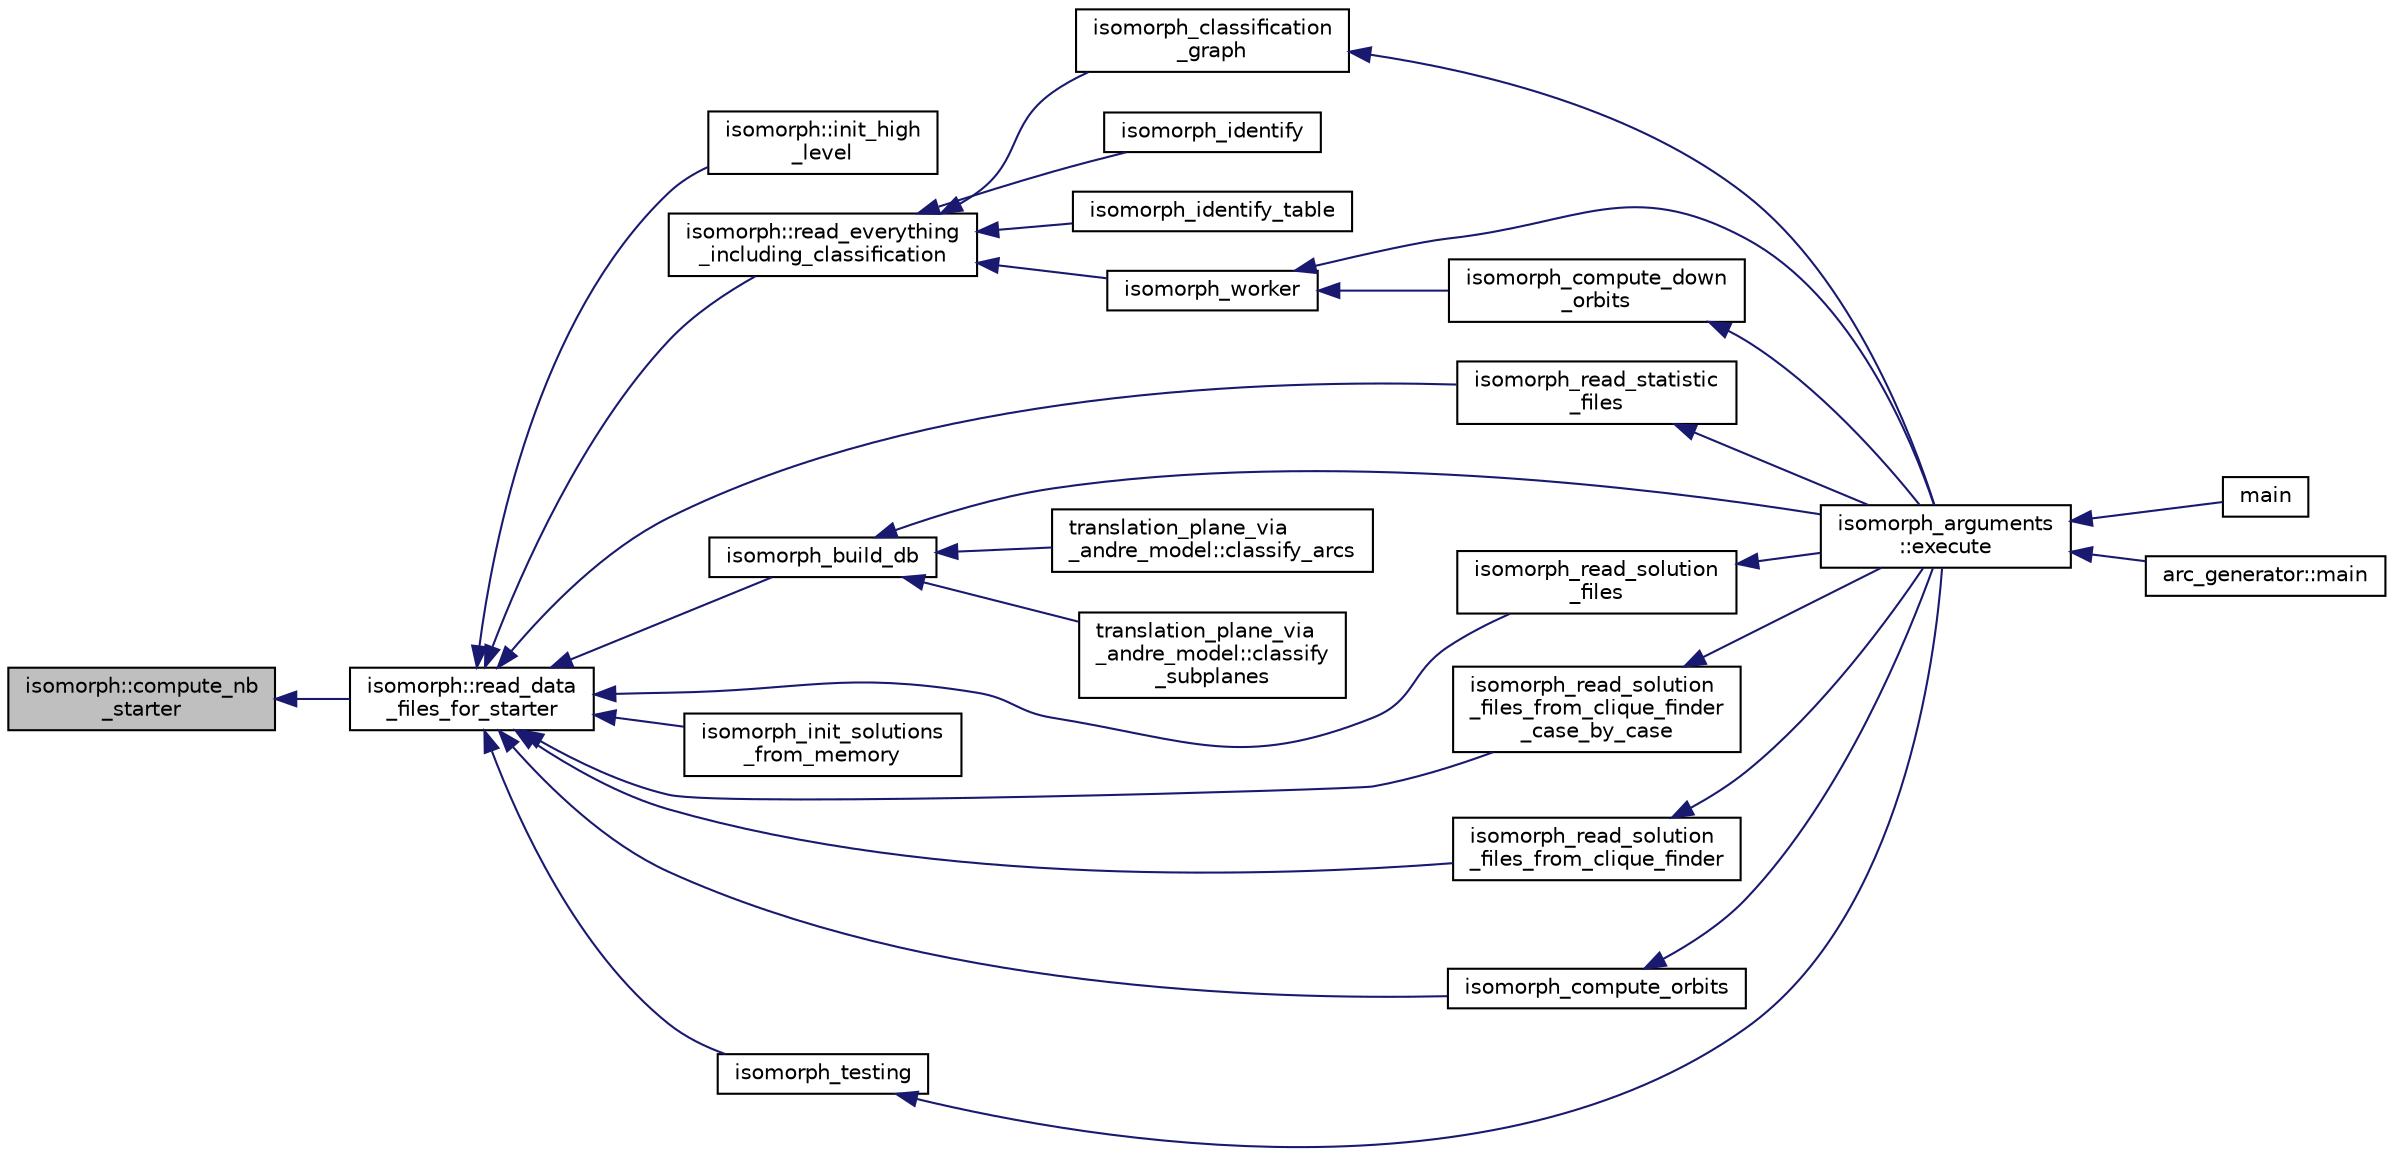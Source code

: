 digraph "isomorph::compute_nb_starter"
{
  edge [fontname="Helvetica",fontsize="10",labelfontname="Helvetica",labelfontsize="10"];
  node [fontname="Helvetica",fontsize="10",shape=record];
  rankdir="LR";
  Node1282 [label="isomorph::compute_nb\l_starter",height=0.2,width=0.4,color="black", fillcolor="grey75", style="filled", fontcolor="black"];
  Node1282 -> Node1283 [dir="back",color="midnightblue",fontsize="10",style="solid",fontname="Helvetica"];
  Node1283 [label="isomorph::read_data\l_files_for_starter",height=0.2,width=0.4,color="black", fillcolor="white", style="filled",URL="$d3/d5f/classisomorph.html#a388ff858a7a437e12b5a96121294f48f"];
  Node1283 -> Node1284 [dir="back",color="midnightblue",fontsize="10",style="solid",fontname="Helvetica"];
  Node1284 [label="isomorph::init_high\l_level",height=0.2,width=0.4,color="black", fillcolor="white", style="filled",URL="$d3/d5f/classisomorph.html#a5cee5468cc8cc68eac1f6131faedfab2"];
  Node1283 -> Node1285 [dir="back",color="midnightblue",fontsize="10",style="solid",fontname="Helvetica"];
  Node1285 [label="isomorph::read_everything\l_including_classification",height=0.2,width=0.4,color="black", fillcolor="white", style="filled",URL="$d3/d5f/classisomorph.html#aa6a56e4522d3133a6ea65c9ac6de3924"];
  Node1285 -> Node1286 [dir="back",color="midnightblue",fontsize="10",style="solid",fontname="Helvetica"];
  Node1286 [label="isomorph_classification\l_graph",height=0.2,width=0.4,color="black", fillcolor="white", style="filled",URL="$d4/d7e/isomorph__global_8_c.html#a027e803e6cab7af4c400a71663bf4715"];
  Node1286 -> Node1287 [dir="back",color="midnightblue",fontsize="10",style="solid",fontname="Helvetica"];
  Node1287 [label="isomorph_arguments\l::execute",height=0.2,width=0.4,color="black", fillcolor="white", style="filled",URL="$d5/de4/classisomorph__arguments.html#aa85e472d14906abdd5672dc66027583e"];
  Node1287 -> Node1288 [dir="back",color="midnightblue",fontsize="10",style="solid",fontname="Helvetica"];
  Node1288 [label="main",height=0.2,width=0.4,color="black", fillcolor="white", style="filled",URL="$d1/d5e/blt__main_8_c.html#a217dbf8b442f20279ea00b898af96f52"];
  Node1287 -> Node1289 [dir="back",color="midnightblue",fontsize="10",style="solid",fontname="Helvetica"];
  Node1289 [label="arc_generator::main",height=0.2,width=0.4,color="black", fillcolor="white", style="filled",URL="$d4/d21/classarc__generator.html#ad80140b51b165dad1fe6ab232be7829a"];
  Node1285 -> Node1290 [dir="back",color="midnightblue",fontsize="10",style="solid",fontname="Helvetica"];
  Node1290 [label="isomorph_identify",height=0.2,width=0.4,color="black", fillcolor="white", style="filled",URL="$d4/d7e/isomorph__global_8_c.html#aa0fe57c73d5668eee10a6022ada7f6a3"];
  Node1285 -> Node1291 [dir="back",color="midnightblue",fontsize="10",style="solid",fontname="Helvetica"];
  Node1291 [label="isomorph_identify_table",height=0.2,width=0.4,color="black", fillcolor="white", style="filled",URL="$d4/d7e/isomorph__global_8_c.html#a9fd19ea945561cf2a6bb5c72dd4b1cb2"];
  Node1285 -> Node1292 [dir="back",color="midnightblue",fontsize="10",style="solid",fontname="Helvetica"];
  Node1292 [label="isomorph_worker",height=0.2,width=0.4,color="black", fillcolor="white", style="filled",URL="$d4/d7e/isomorph__global_8_c.html#ace3bb6ec719b02a35534309d4d3fe99a"];
  Node1292 -> Node1287 [dir="back",color="midnightblue",fontsize="10",style="solid",fontname="Helvetica"];
  Node1292 -> Node1293 [dir="back",color="midnightblue",fontsize="10",style="solid",fontname="Helvetica"];
  Node1293 [label="isomorph_compute_down\l_orbits",height=0.2,width=0.4,color="black", fillcolor="white", style="filled",URL="$d4/d7e/isomorph__global_8_c.html#a3613cea19158edd30958c4edecd97d53"];
  Node1293 -> Node1287 [dir="back",color="midnightblue",fontsize="10",style="solid",fontname="Helvetica"];
  Node1283 -> Node1294 [dir="back",color="midnightblue",fontsize="10",style="solid",fontname="Helvetica"];
  Node1294 [label="isomorph_read_statistic\l_files",height=0.2,width=0.4,color="black", fillcolor="white", style="filled",URL="$d4/d7e/isomorph__global_8_c.html#a78a6ee9d7dee4708fc721374bdebfa83"];
  Node1294 -> Node1287 [dir="back",color="midnightblue",fontsize="10",style="solid",fontname="Helvetica"];
  Node1283 -> Node1295 [dir="back",color="midnightblue",fontsize="10",style="solid",fontname="Helvetica"];
  Node1295 [label="isomorph_build_db",height=0.2,width=0.4,color="black", fillcolor="white", style="filled",URL="$d4/d7e/isomorph__global_8_c.html#a12eb18567e79a7978cb4f9e80d2055ac"];
  Node1295 -> Node1296 [dir="back",color="midnightblue",fontsize="10",style="solid",fontname="Helvetica"];
  Node1296 [label="translation_plane_via\l_andre_model::classify_arcs",height=0.2,width=0.4,color="black", fillcolor="white", style="filled",URL="$d1/dcc/classtranslation__plane__via__andre__model.html#ac8f002e812a8b152d41e806688601c5e"];
  Node1295 -> Node1297 [dir="back",color="midnightblue",fontsize="10",style="solid",fontname="Helvetica"];
  Node1297 [label="translation_plane_via\l_andre_model::classify\l_subplanes",height=0.2,width=0.4,color="black", fillcolor="white", style="filled",URL="$d1/dcc/classtranslation__plane__via__andre__model.html#a794fefa95f0a7f7b887133375988ee55"];
  Node1295 -> Node1287 [dir="back",color="midnightblue",fontsize="10",style="solid",fontname="Helvetica"];
  Node1283 -> Node1298 [dir="back",color="midnightblue",fontsize="10",style="solid",fontname="Helvetica"];
  Node1298 [label="isomorph_read_solution\l_files",height=0.2,width=0.4,color="black", fillcolor="white", style="filled",URL="$d4/d7e/isomorph__global_8_c.html#a697da824ab34db5c830530fb3c97df24"];
  Node1298 -> Node1287 [dir="back",color="midnightblue",fontsize="10",style="solid",fontname="Helvetica"];
  Node1283 -> Node1299 [dir="back",color="midnightblue",fontsize="10",style="solid",fontname="Helvetica"];
  Node1299 [label="isomorph_init_solutions\l_from_memory",height=0.2,width=0.4,color="black", fillcolor="white", style="filled",URL="$d4/d7e/isomorph__global_8_c.html#a490bbe6199dc1e29d186b26834266e03"];
  Node1283 -> Node1300 [dir="back",color="midnightblue",fontsize="10",style="solid",fontname="Helvetica"];
  Node1300 [label="isomorph_read_solution\l_files_from_clique_finder\l_case_by_case",height=0.2,width=0.4,color="black", fillcolor="white", style="filled",URL="$d4/d7e/isomorph__global_8_c.html#a2a55ab4b2df6ae83f916cf01eccdf67c"];
  Node1300 -> Node1287 [dir="back",color="midnightblue",fontsize="10",style="solid",fontname="Helvetica"];
  Node1283 -> Node1301 [dir="back",color="midnightblue",fontsize="10",style="solid",fontname="Helvetica"];
  Node1301 [label="isomorph_read_solution\l_files_from_clique_finder",height=0.2,width=0.4,color="black", fillcolor="white", style="filled",URL="$d4/d7e/isomorph__global_8_c.html#ad8be067333430bfdd26c0a34549f4556"];
  Node1301 -> Node1287 [dir="back",color="midnightblue",fontsize="10",style="solid",fontname="Helvetica"];
  Node1283 -> Node1302 [dir="back",color="midnightblue",fontsize="10",style="solid",fontname="Helvetica"];
  Node1302 [label="isomorph_compute_orbits",height=0.2,width=0.4,color="black", fillcolor="white", style="filled",URL="$d4/d7e/isomorph__global_8_c.html#a592f3efd31146c0802f59837055f904f"];
  Node1302 -> Node1287 [dir="back",color="midnightblue",fontsize="10",style="solid",fontname="Helvetica"];
  Node1283 -> Node1303 [dir="back",color="midnightblue",fontsize="10",style="solid",fontname="Helvetica"];
  Node1303 [label="isomorph_testing",height=0.2,width=0.4,color="black", fillcolor="white", style="filled",URL="$d4/d7e/isomorph__global_8_c.html#a5a73cbe9f89c4727f086482ee2d238f9"];
  Node1303 -> Node1287 [dir="back",color="midnightblue",fontsize="10",style="solid",fontname="Helvetica"];
}
